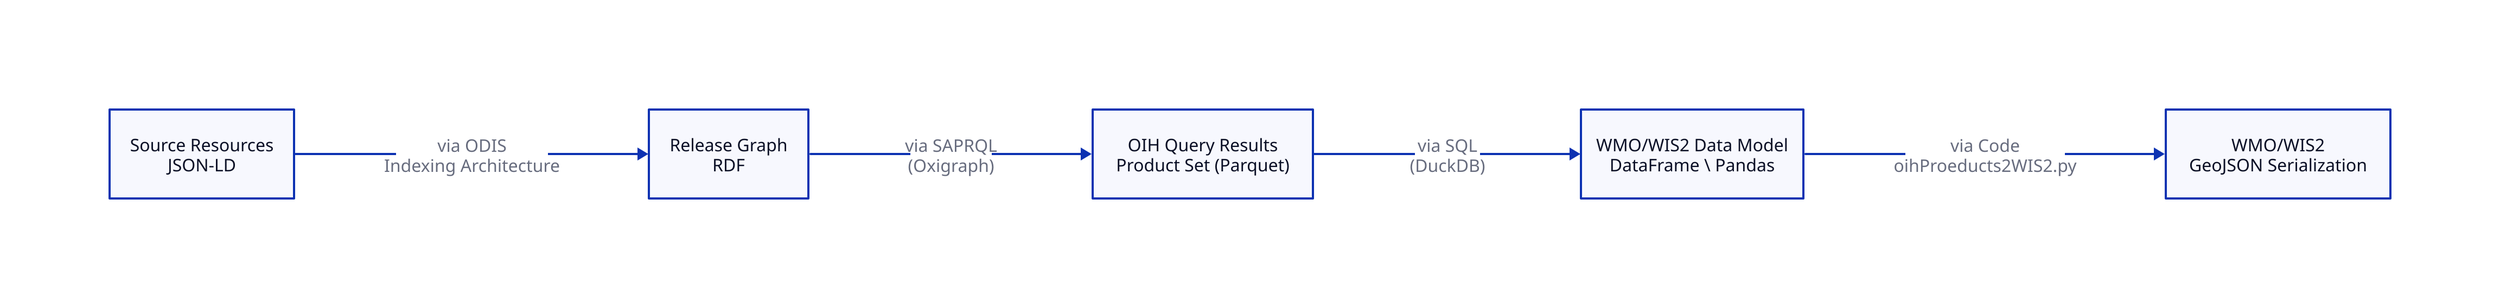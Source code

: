 direction: right

s: Source Resources \n JSON-LD
rg: Release Graph \n RDF
ps: OIH Query Results \n Product Set (Parquet)
wmo: WMO/WIS2 Data Model \n DataFrame \\ Pandas
gj: WMO/WIS2 \n GeoJSON Serialization

s -> rg: via ODIS \nIndexing Architecture

rg -> ps: via SAPRQL \n (Oxigraph)

ps -> wmo: via SQL \n(DuckDB)

wmo -> gj: via Code \noihProeducts2WIS2.py
